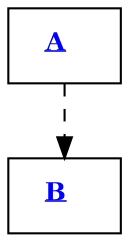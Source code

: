 digraph g {
  compound=true
  node[fontsize=12]
  edge[fontsize=12]

  g0 [shape="box" href="#!/?zoom=7fc56270e7a70fa81a5935b72eacbe29" tooltip="See more details about A" label=<
<font color="blue"><u><b>A</b></u></font>
  >]
  g1 [shape="box" href="#!/?zoom=9d5ed678fe57bcca610140957afab571" tooltip="See more details about B" label=<
<font color="blue"><u><b>B</b></u></font>
  >]

  g0 -> g1 [style="dashed"]
}
